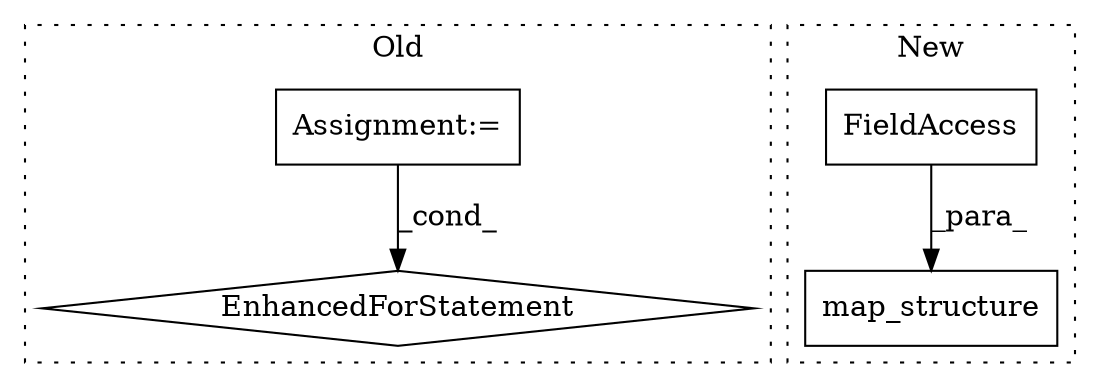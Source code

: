 digraph G {
subgraph cluster0 {
1 [label="EnhancedForStatement" a="70" s="4951,5052" l="69,2" shape="diamond"];
3 [label="Assignment:=" a="7" s="4951,5052" l="69,2" shape="box"];
label = "Old";
style="dotted";
}
subgraph cluster1 {
2 [label="map_structure" a="32" s="5064,5102" l="14,1" shape="box"];
4 [label="FieldAccess" a="22" s="5078" l="4" shape="box"];
label = "New";
style="dotted";
}
3 -> 1 [label="_cond_"];
4 -> 2 [label="_para_"];
}